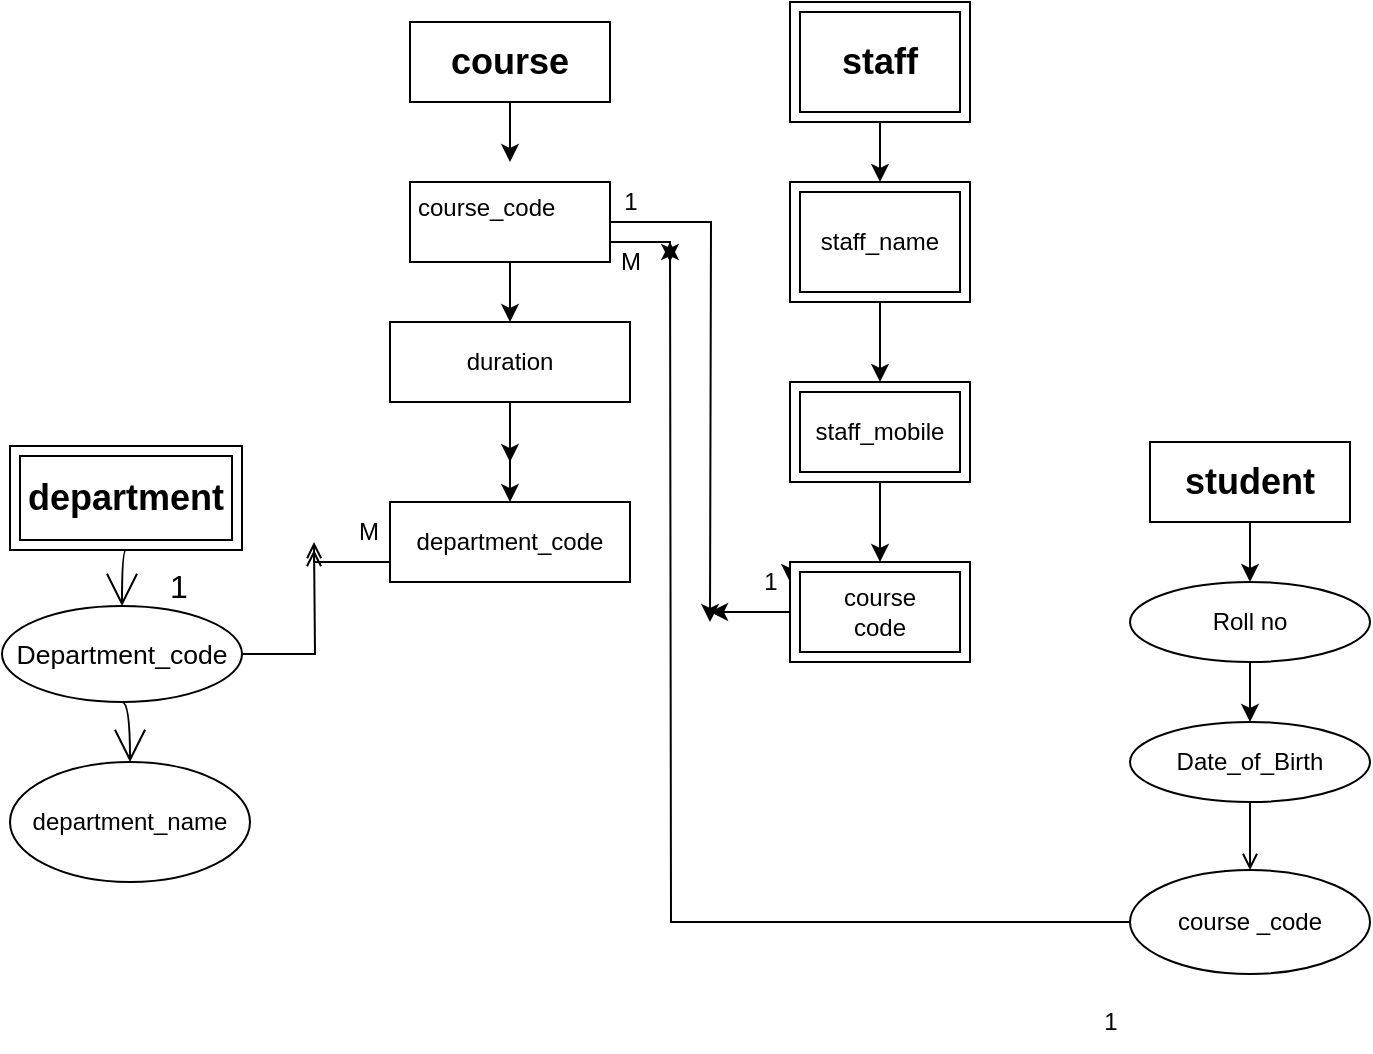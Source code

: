 <mxfile version="20.2.6" type="device"><diagram id="qW9dRYeVJ79mAbhliEGL" name="Page-1"><mxGraphModel dx="1102" dy="634" grid="1" gridSize="4" guides="1" tooltips="1" connect="1" arrows="1" fold="1" page="1" pageScale="1" pageWidth="850" pageHeight="1100" math="0" shadow="0"><root><mxCell id="0"/><mxCell id="1" parent="0"/><mxCell id="5f7ESNL--GSkrrnwAaDi-100" style="edgeStyle=orthogonalEdgeStyle;curved=1;rounded=0;orthogonalLoop=1;jettySize=auto;html=1;exitX=0.5;exitY=1;exitDx=0;exitDy=0;entryX=0.5;entryY=0;entryDx=0;entryDy=0;fontSize=12;endArrow=open;startSize=14;endSize=14;" edge="1" parent="1" source="5f7ESNL--GSkrrnwAaDi-21" target="5f7ESNL--GSkrrnwAaDi-95"><mxGeometry relative="1" as="geometry"/></mxCell><mxCell id="5f7ESNL--GSkrrnwAaDi-21" value="&lt;h2&gt;department&lt;/h2&gt;" style="shape=ext;margin=3;double=1;whiteSpace=wrap;html=1;align=center;rounded=0;" vertex="1" parent="1"><mxGeometry x="40" y="252" width="116" height="52" as="geometry"/></mxCell><mxCell id="5f7ESNL--GSkrrnwAaDi-26" value="department_name" style="ellipse;whiteSpace=wrap;html=1;align=center;rounded=0;" vertex="1" parent="1"><mxGeometry x="40" y="410" width="120" height="60" as="geometry"/></mxCell><mxCell id="5f7ESNL--GSkrrnwAaDi-31" value="" style="edgeStyle=orthogonalEdgeStyle;rounded=0;orthogonalLoop=1;jettySize=auto;html=1;" edge="1" parent="1" source="5f7ESNL--GSkrrnwAaDi-29"><mxGeometry relative="1" as="geometry"><mxPoint x="290" y="110" as="targetPoint"/></mxGeometry></mxCell><mxCell id="5f7ESNL--GSkrrnwAaDi-29" value="&lt;h2&gt;course&lt;/h2&gt;" style="rounded=0;arcSize=10;whiteSpace=wrap;html=1;align=center;" vertex="1" parent="1"><mxGeometry x="240" y="40" width="100" height="40" as="geometry"/></mxCell><mxCell id="5f7ESNL--GSkrrnwAaDi-33" value="" style="edgeStyle=orthogonalEdgeStyle;rounded=0;orthogonalLoop=1;jettySize=auto;html=1;" edge="1" parent="1" source="5f7ESNL--GSkrrnwAaDi-30" target="5f7ESNL--GSkrrnwAaDi-32"><mxGeometry relative="1" as="geometry"/></mxCell><mxCell id="5f7ESNL--GSkrrnwAaDi-78" value="" style="edgeStyle=orthogonalEdgeStyle;rounded=0;orthogonalLoop=1;jettySize=auto;html=1;" edge="1" parent="1" source="5f7ESNL--GSkrrnwAaDi-30"><mxGeometry relative="1" as="geometry"><mxPoint x="390" y="340" as="targetPoint"/></mxGeometry></mxCell><mxCell id="5f7ESNL--GSkrrnwAaDi-88" style="edgeStyle=orthogonalEdgeStyle;rounded=0;orthogonalLoop=1;jettySize=auto;html=1;exitX=1;exitY=0.75;exitDx=0;exitDy=0;" edge="1" parent="1" source="5f7ESNL--GSkrrnwAaDi-30"><mxGeometry relative="1" as="geometry"><mxPoint x="370" y="160" as="targetPoint"/></mxGeometry></mxCell><mxCell id="5f7ESNL--GSkrrnwAaDi-30" value="course_code&amp;nbsp; &amp;nbsp; &amp;nbsp; &amp;nbsp; &amp;nbsp; &amp;nbsp; &amp;nbsp;&amp;nbsp;" style="rounded=0;arcSize=10;whiteSpace=wrap;html=1;align=center;" vertex="1" parent="1"><mxGeometry x="240" y="120" width="100" height="40" as="geometry"/></mxCell><mxCell id="5f7ESNL--GSkrrnwAaDi-35" value="" style="edgeStyle=orthogonalEdgeStyle;rounded=0;orthogonalLoop=1;jettySize=auto;html=1;" edge="1" parent="1" source="5f7ESNL--GSkrrnwAaDi-32"><mxGeometry relative="1" as="geometry"><mxPoint x="290" y="260" as="targetPoint"/></mxGeometry></mxCell><mxCell id="5f7ESNL--GSkrrnwAaDi-37" value="" style="edgeStyle=orthogonalEdgeStyle;rounded=0;orthogonalLoop=1;jettySize=auto;html=1;" edge="1" parent="1" source="5f7ESNL--GSkrrnwAaDi-32" target="5f7ESNL--GSkrrnwAaDi-36"><mxGeometry relative="1" as="geometry"/></mxCell><mxCell id="5f7ESNL--GSkrrnwAaDi-32" value="duration" style="whiteSpace=wrap;html=1;rounded=0;arcSize=10;" vertex="1" parent="1"><mxGeometry x="230" y="190" width="120" height="40" as="geometry"/></mxCell><mxCell id="5f7ESNL--GSkrrnwAaDi-109" style="edgeStyle=orthogonalEdgeStyle;rounded=0;orthogonalLoop=1;jettySize=auto;html=1;exitX=0;exitY=0.75;exitDx=0;exitDy=0;fontSize=12;endArrow=open;" edge="1" parent="1" source="5f7ESNL--GSkrrnwAaDi-36"><mxGeometry relative="1" as="geometry"><mxPoint x="192.0" y="304" as="targetPoint"/></mxGeometry></mxCell><mxCell id="5f7ESNL--GSkrrnwAaDi-36" value="department_code" style="whiteSpace=wrap;html=1;rounded=0;arcSize=10;" vertex="1" parent="1"><mxGeometry x="230" y="280" width="120" height="40" as="geometry"/></mxCell><mxCell id="5f7ESNL--GSkrrnwAaDi-43" value="" style="edgeStyle=orthogonalEdgeStyle;rounded=0;orthogonalLoop=1;jettySize=auto;html=1;" edge="1" parent="1" source="5f7ESNL--GSkrrnwAaDi-41" target="5f7ESNL--GSkrrnwAaDi-42"><mxGeometry relative="1" as="geometry"/></mxCell><mxCell id="5f7ESNL--GSkrrnwAaDi-41" value="&lt;h2&gt;staff&lt;/h2&gt;" style="shape=ext;margin=3;double=1;whiteSpace=wrap;html=1;align=center;rounded=0;" vertex="1" parent="1"><mxGeometry x="430" y="30" width="90" height="60" as="geometry"/></mxCell><mxCell id="5f7ESNL--GSkrrnwAaDi-45" value="" style="edgeStyle=orthogonalEdgeStyle;rounded=0;orthogonalLoop=1;jettySize=auto;html=1;" edge="1" parent="1" source="5f7ESNL--GSkrrnwAaDi-42" target="5f7ESNL--GSkrrnwAaDi-44"><mxGeometry relative="1" as="geometry"/></mxCell><mxCell id="5f7ESNL--GSkrrnwAaDi-42" value="staff_name" style="shape=ext;margin=3;double=1;whiteSpace=wrap;html=1;align=center;rounded=0;" vertex="1" parent="1"><mxGeometry x="430" y="120" width="90" height="60" as="geometry"/></mxCell><mxCell id="5f7ESNL--GSkrrnwAaDi-47" value="" style="edgeStyle=orthogonalEdgeStyle;rounded=0;orthogonalLoop=1;jettySize=auto;html=1;" edge="1" parent="1" source="5f7ESNL--GSkrrnwAaDi-44" target="5f7ESNL--GSkrrnwAaDi-46"><mxGeometry relative="1" as="geometry"/></mxCell><mxCell id="5f7ESNL--GSkrrnwAaDi-44" value="staff_mobile" style="shape=ext;margin=3;double=1;whiteSpace=wrap;html=1;align=center;rounded=0;" vertex="1" parent="1"><mxGeometry x="430" y="220" width="90" height="50" as="geometry"/></mxCell><mxCell id="5f7ESNL--GSkrrnwAaDi-52" style="edgeStyle=orthogonalEdgeStyle;rounded=0;orthogonalLoop=1;jettySize=auto;html=1;exitX=0;exitY=0;exitDx=0;exitDy=0;" edge="1" parent="1" source="5f7ESNL--GSkrrnwAaDi-46"><mxGeometry relative="1" as="geometry"><mxPoint x="430" y="320" as="targetPoint"/></mxGeometry></mxCell><mxCell id="5f7ESNL--GSkrrnwAaDi-81" style="edgeStyle=orthogonalEdgeStyle;rounded=0;orthogonalLoop=1;jettySize=auto;html=1;exitX=0;exitY=0.5;exitDx=0;exitDy=0;" edge="1" parent="1" source="5f7ESNL--GSkrrnwAaDi-46"><mxGeometry relative="1" as="geometry"><mxPoint x="390" y="335" as="targetPoint"/></mxGeometry></mxCell><mxCell id="5f7ESNL--GSkrrnwAaDi-46" value="course&lt;br&gt;code" style="shape=ext;margin=3;double=1;whiteSpace=wrap;html=1;align=center;rounded=0;" vertex="1" parent="1"><mxGeometry x="430" y="310" width="90" height="50" as="geometry"/></mxCell><mxCell id="5f7ESNL--GSkrrnwAaDi-62" value="" style="edgeStyle=orthogonalEdgeStyle;rounded=0;orthogonalLoop=1;jettySize=auto;html=1;" edge="1" parent="1" source="5f7ESNL--GSkrrnwAaDi-56" target="5f7ESNL--GSkrrnwAaDi-61"><mxGeometry relative="1" as="geometry"/></mxCell><mxCell id="5f7ESNL--GSkrrnwAaDi-56" value="&lt;h2&gt;student&lt;/h2&gt;" style="whiteSpace=wrap;html=1;align=center;rounded=0;" vertex="1" parent="1"><mxGeometry x="610" y="250" width="100" height="40" as="geometry"/></mxCell><mxCell id="5f7ESNL--GSkrrnwAaDi-64" value="" style="edgeStyle=orthogonalEdgeStyle;rounded=0;orthogonalLoop=1;jettySize=auto;html=1;" edge="1" parent="1" source="5f7ESNL--GSkrrnwAaDi-61" target="5f7ESNL--GSkrrnwAaDi-63"><mxGeometry relative="1" as="geometry"/></mxCell><mxCell id="5f7ESNL--GSkrrnwAaDi-61" value="Roll no" style="ellipse;whiteSpace=wrap;html=1;rounded=0;" vertex="1" parent="1"><mxGeometry x="600" y="320" width="120" height="40" as="geometry"/></mxCell><mxCell id="5f7ESNL--GSkrrnwAaDi-117" style="edgeStyle=orthogonalEdgeStyle;rounded=0;orthogonalLoop=1;jettySize=auto;html=1;exitX=0.5;exitY=1;exitDx=0;exitDy=0;entryX=0.5;entryY=0;entryDx=0;entryDy=0;fontSize=12;endArrow=open;" edge="1" parent="1" source="5f7ESNL--GSkrrnwAaDi-63" target="5f7ESNL--GSkrrnwAaDi-70"><mxGeometry relative="1" as="geometry"/></mxCell><mxCell id="5f7ESNL--GSkrrnwAaDi-63" value="Date_of_Birth" style="ellipse;whiteSpace=wrap;html=1;rounded=0;" vertex="1" parent="1"><mxGeometry x="600" y="390" width="120" height="40" as="geometry"/></mxCell><mxCell id="5f7ESNL--GSkrrnwAaDi-85" style="edgeStyle=orthogonalEdgeStyle;rounded=0;orthogonalLoop=1;jettySize=auto;html=1;exitX=0;exitY=0.5;exitDx=0;exitDy=0;" edge="1" parent="1" source="5f7ESNL--GSkrrnwAaDi-70"><mxGeometry relative="1" as="geometry"><mxPoint x="370" y="150" as="targetPoint"/></mxGeometry></mxCell><mxCell id="5f7ESNL--GSkrrnwAaDi-70" value="course _code" style="ellipse;whiteSpace=wrap;html=1;rounded=0;" vertex="1" parent="1"><mxGeometry x="600" y="464" width="120" height="52" as="geometry"/></mxCell><mxCell id="5f7ESNL--GSkrrnwAaDi-77" value="M" style="text;html=1;align=center;verticalAlign=middle;resizable=0;points=[];autosize=1;strokeColor=none;fillColor=none;rounded=0;" vertex="1" parent="1"><mxGeometry x="204" y="280" width="30" height="30" as="geometry"/></mxCell><mxCell id="5f7ESNL--GSkrrnwAaDi-82" value="1" style="text;html=1;align=center;verticalAlign=middle;resizable=0;points=[];autosize=1;strokeColor=none;fillColor=none;rounded=0;" vertex="1" parent="1"><mxGeometry x="335" y="115" width="30" height="30" as="geometry"/></mxCell><mxCell id="5f7ESNL--GSkrrnwAaDi-83" value="1" style="text;html=1;align=center;verticalAlign=middle;resizable=0;points=[];autosize=1;strokeColor=none;fillColor=none;rounded=0;" vertex="1" parent="1"><mxGeometry x="405" y="305" width="30" height="30" as="geometry"/></mxCell><mxCell id="5f7ESNL--GSkrrnwAaDi-89" value="M" style="text;html=1;align=center;verticalAlign=middle;resizable=0;points=[];autosize=1;strokeColor=none;fillColor=none;rounded=0;" vertex="1" parent="1"><mxGeometry x="335" y="145" width="30" height="30" as="geometry"/></mxCell><mxCell id="5f7ESNL--GSkrrnwAaDi-90" value="1" style="text;html=1;align=center;verticalAlign=middle;resizable=0;points=[];autosize=1;strokeColor=none;fillColor=none;rounded=0;" vertex="1" parent="1"><mxGeometry x="575" y="525" width="30" height="30" as="geometry"/></mxCell><mxCell id="5f7ESNL--GSkrrnwAaDi-102" style="edgeStyle=orthogonalEdgeStyle;curved=1;rounded=0;orthogonalLoop=1;jettySize=auto;html=1;exitX=0.5;exitY=1;exitDx=0;exitDy=0;entryX=0.5;entryY=0;entryDx=0;entryDy=0;fontSize=12;endArrow=open;startSize=14;endSize=14;" edge="1" parent="1" source="5f7ESNL--GSkrrnwAaDi-95" target="5f7ESNL--GSkrrnwAaDi-26"><mxGeometry relative="1" as="geometry"/></mxCell><mxCell id="5f7ESNL--GSkrrnwAaDi-104" style="edgeStyle=orthogonalEdgeStyle;rounded=0;orthogonalLoop=1;jettySize=auto;html=1;exitX=1;exitY=0.5;exitDx=0;exitDy=0;fontSize=12;endArrow=open;" edge="1" parent="1" source="5f7ESNL--GSkrrnwAaDi-95"><mxGeometry relative="1" as="geometry"><mxPoint x="192" y="300" as="targetPoint"/></mxGeometry></mxCell><mxCell id="5f7ESNL--GSkrrnwAaDi-95" value="&lt;h5&gt;&lt;span style=&quot;font-weight: normal;&quot;&gt;Department_code&lt;/span&gt;&lt;/h5&gt;" style="ellipse;whiteSpace=wrap;html=1;fontSize=16;" vertex="1" parent="1"><mxGeometry x="36" y="332" width="120" height="48" as="geometry"/></mxCell><mxCell id="5f7ESNL--GSkrrnwAaDi-107" value="1" style="text;html=1;align=center;verticalAlign=middle;resizable=0;points=[];autosize=1;strokeColor=none;fillColor=none;fontSize=16;" vertex="1" parent="1"><mxGeometry x="108" y="306" width="32" height="32" as="geometry"/></mxCell></root></mxGraphModel></diagram></mxfile>